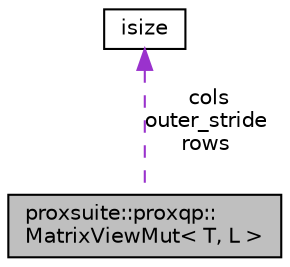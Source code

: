 digraph "proxsuite::proxqp::MatrixViewMut&lt; T, L &gt;"
{
 // LATEX_PDF_SIZE
  bgcolor="transparent";
  edge [fontname="Helvetica",fontsize="10",labelfontname="Helvetica",labelfontsize="10"];
  node [fontname="Helvetica",fontsize="10",shape=record];
  Node1 [label="proxsuite::proxqp::\lMatrixViewMut\< T, L \>",height=0.2,width=0.4,color="black", fillcolor="grey75", style="filled", fontcolor="black",tooltip=" "];
  Node2 -> Node1 [dir="back",color="darkorchid3",fontsize="10",style="dashed",label=" cols\nouter_stride\nrows" ,fontname="Helvetica"];
  Node2 [label="isize",height=0.2,width=0.4,color="black",tooltip=" "];
}
